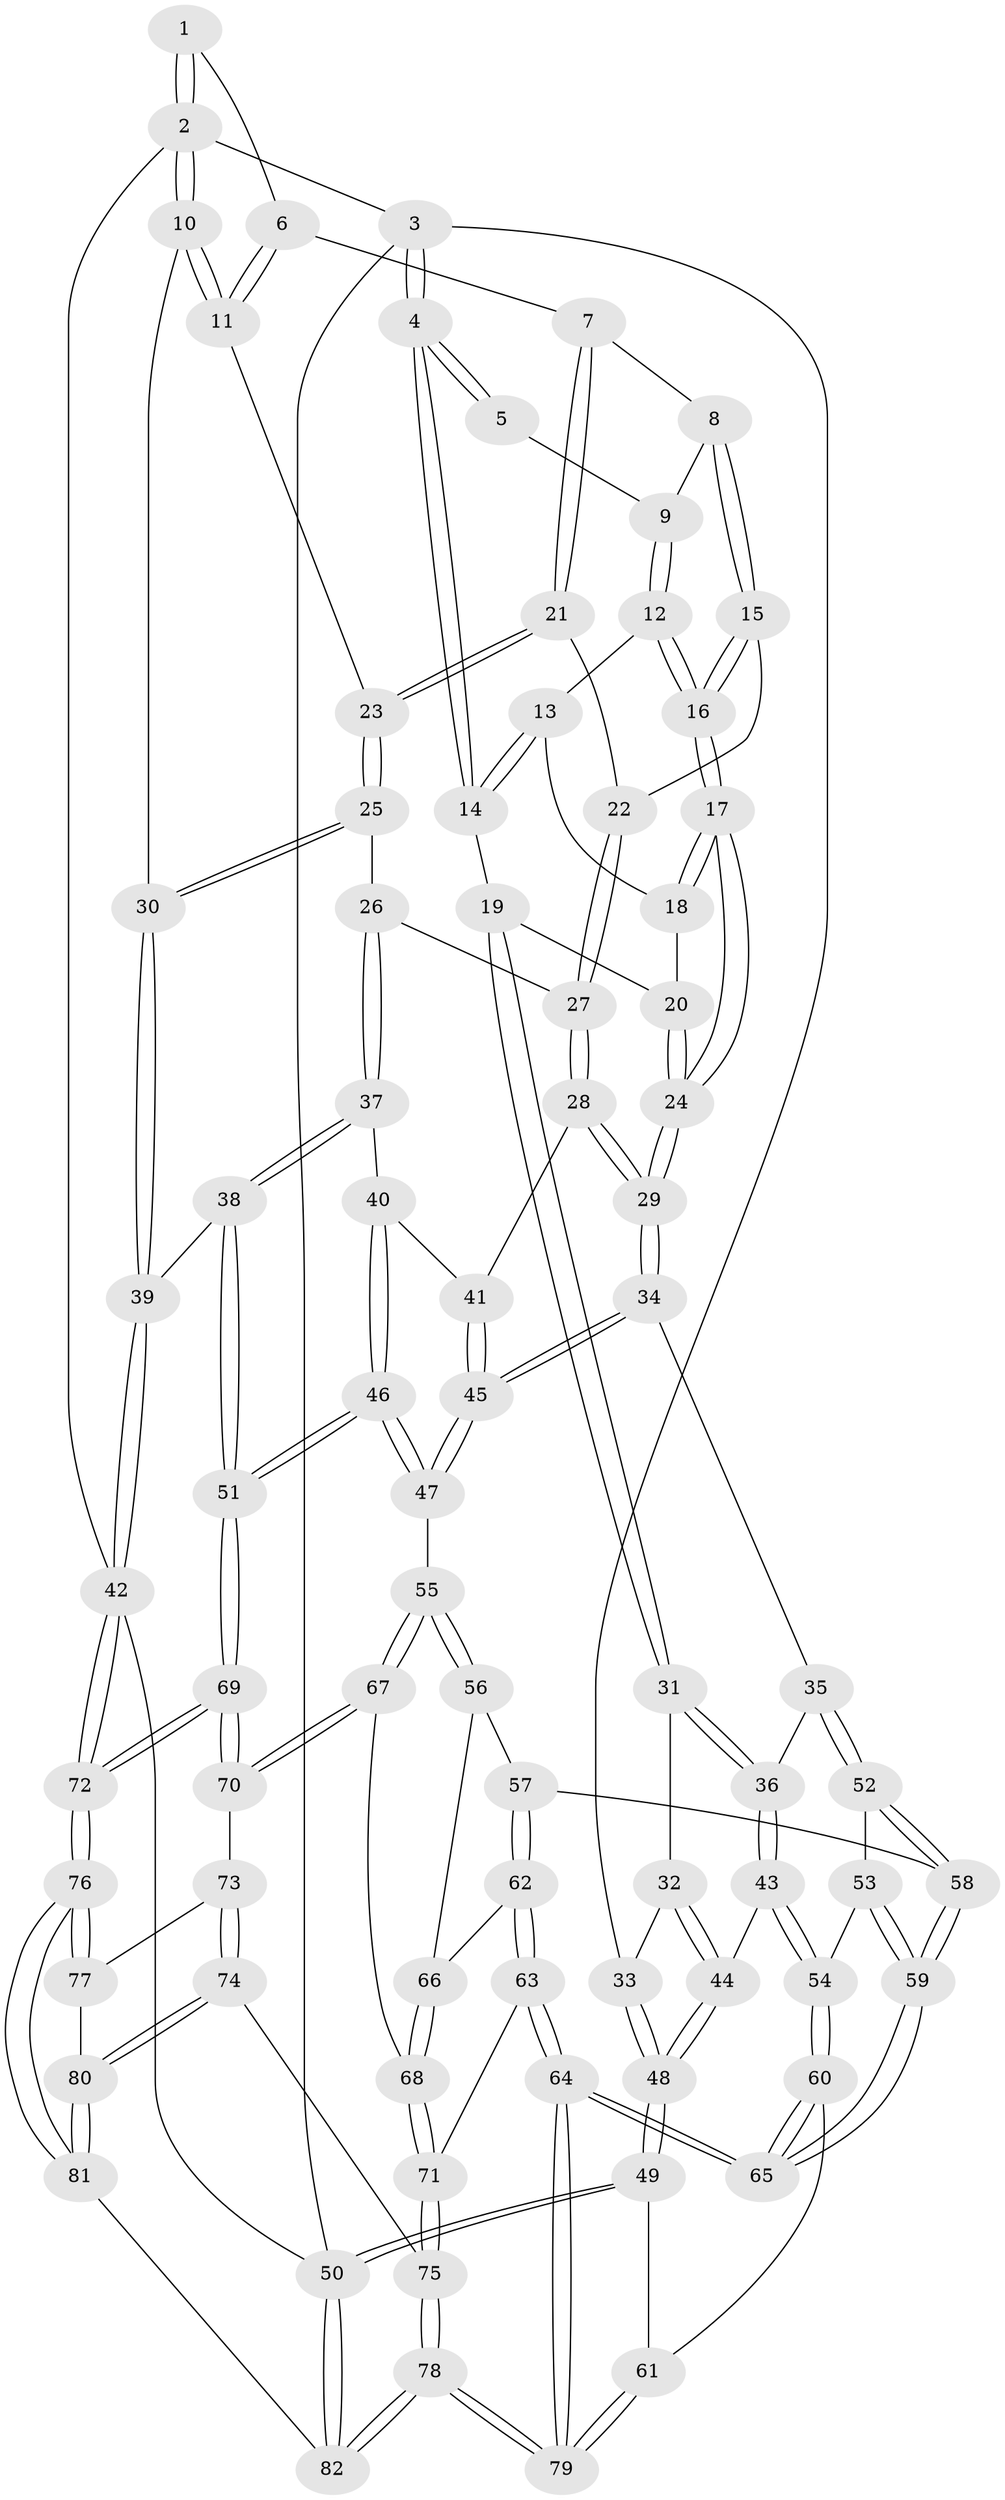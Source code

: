 // Generated by graph-tools (version 1.1) at 2025/51/03/09/25 03:51:09]
// undirected, 82 vertices, 202 edges
graph export_dot {
graph [start="1"]
  node [color=gray90,style=filled];
  1 [pos="+0.8267633186381628+0"];
  2 [pos="+1+0"];
  3 [pos="+0+0"];
  4 [pos="+0+0"];
  5 [pos="+0.5419461742392153+0"];
  6 [pos="+0.8076138826988631+0.051183703256210224"];
  7 [pos="+0.774980914184641+0.10148036041771939"];
  8 [pos="+0.6771051026211445+0.11121107899235222"];
  9 [pos="+0.5764251218843428+0.09527429733928748"];
  10 [pos="+1+0.10537035492963465"];
  11 [pos="+1+0.14335377858174145"];
  12 [pos="+0.5623348229891133+0.11010369635775066"];
  13 [pos="+0.5260563068720775+0.12645913109745024"];
  14 [pos="+0.16731120417269205+0.0860273227054808"];
  15 [pos="+0.628475107198976+0.2929601340221851"];
  16 [pos="+0.6243396677753817+0.29395358064570304"];
  17 [pos="+0.5419259560696399+0.3545650770931727"];
  18 [pos="+0.5135645886930348+0.18317981021058874"];
  19 [pos="+0.21684005031131412+0.18394609829203803"];
  20 [pos="+0.4008599845972603+0.2624635063693612"];
  21 [pos="+0.7940969348813552+0.2543246040924471"];
  22 [pos="+0.725381718602165+0.2922013154754977"];
  23 [pos="+0.8621407512967342+0.2939776020222567"];
  24 [pos="+0.5369328965829853+0.3608264734734357"];
  25 [pos="+0.8824839061688141+0.32548132289201703"];
  26 [pos="+0.8857112707876996+0.3707114595296723"];
  27 [pos="+0.7271124472579183+0.42211940270321485"];
  28 [pos="+0.7020477233865281+0.48526175315785036"];
  29 [pos="+0.5235266730053055+0.4871282428822182"];
  30 [pos="+1+0.24701255594541943"];
  31 [pos="+0.24095792994714538+0.39780936586657734"];
  32 [pos="+0.12051146763302002+0.5032269043203642"];
  33 [pos="+0+0.42869700506158454"];
  34 [pos="+0.4888226289664773+0.5291610200896723"];
  35 [pos="+0.4731236141712275+0.5387639227529124"];
  36 [pos="+0.3548086989335458+0.48930013757568136"];
  37 [pos="+0.9331634352107899+0.5301359990207906"];
  38 [pos="+1+0.5704972595523639"];
  39 [pos="+1+0.5716703660186061"];
  40 [pos="+0.8322284845570087+0.5485626655208934"];
  41 [pos="+0.789590032687388+0.5448006913685676"];
  42 [pos="+1+1"];
  43 [pos="+0.1742018587975765+0.6678493720381009"];
  44 [pos="+0.1419988749233375+0.6435651586692259"];
  45 [pos="+0.6853939264776896+0.6730718413944191"];
  46 [pos="+0.7789983066809257+0.7640489996899041"];
  47 [pos="+0.6997870360917152+0.7459080635286299"];
  48 [pos="+0+0.7489134925450077"];
  49 [pos="+0+0.7680861039618606"];
  50 [pos="+0+1"];
  51 [pos="+0.8602232201041652+0.8150634436842241"];
  52 [pos="+0.45419872899801567+0.6138883541043625"];
  53 [pos="+0.2277785546491223+0.6791074422093796"];
  54 [pos="+0.18902136107771741+0.6895371507292873"];
  55 [pos="+0.6909647525973187+0.7526868228309986"];
  56 [pos="+0.6059689812291146+0.7522972396871458"];
  57 [pos="+0.49209020035150774+0.6917980729226848"];
  58 [pos="+0.45553108210026044+0.6515170743012338"];
  59 [pos="+0.4071240202225852+0.7360262869982512"];
  60 [pos="+0.2077784174624068+0.7848892670031221"];
  61 [pos="+0+0.7855580773757455"];
  62 [pos="+0.5270862639433749+0.8204767341986913"];
  63 [pos="+0.5122506866032381+0.8461248519030332"];
  64 [pos="+0.2894901447530144+0.9630606310754954"];
  65 [pos="+0.2889532862309887+0.9497783608414445"];
  66 [pos="+0.568203026329869+0.8150871698840289"];
  67 [pos="+0.6640010034353622+0.8317467149686636"];
  68 [pos="+0.6246921273351524+0.8706982535492597"];
  69 [pos="+0.8748735603951908+0.8659913022128225"];
  70 [pos="+0.7419158215885693+0.9105912698944235"];
  71 [pos="+0.6081928242398458+0.9157790486069977"];
  72 [pos="+1+1"];
  73 [pos="+0.7206876265897282+0.9335390873464076"];
  74 [pos="+0.6360470331709639+0.9601328597713211"];
  75 [pos="+0.6082518000043424+0.9220136923749249"];
  76 [pos="+0.9375640856252587+1"];
  77 [pos="+0.7439197996953009+0.9896108732569275"];
  78 [pos="+0.28427670869789534+1"];
  79 [pos="+0.2828333131911684+1"];
  80 [pos="+0.6357012239574078+0.9924939366684745"];
  81 [pos="+0.622133378933778+1"];
  82 [pos="+0.2694494575845923+1"];
  1 -- 2;
  1 -- 2;
  1 -- 6;
  2 -- 3;
  2 -- 10;
  2 -- 10;
  2 -- 42;
  3 -- 4;
  3 -- 4;
  3 -- 33;
  3 -- 50;
  4 -- 5;
  4 -- 5;
  4 -- 14;
  4 -- 14;
  5 -- 9;
  6 -- 7;
  6 -- 11;
  6 -- 11;
  7 -- 8;
  7 -- 21;
  7 -- 21;
  8 -- 9;
  8 -- 15;
  8 -- 15;
  9 -- 12;
  9 -- 12;
  10 -- 11;
  10 -- 11;
  10 -- 30;
  11 -- 23;
  12 -- 13;
  12 -- 16;
  12 -- 16;
  13 -- 14;
  13 -- 14;
  13 -- 18;
  14 -- 19;
  15 -- 16;
  15 -- 16;
  15 -- 22;
  16 -- 17;
  16 -- 17;
  17 -- 18;
  17 -- 18;
  17 -- 24;
  17 -- 24;
  18 -- 20;
  19 -- 20;
  19 -- 31;
  19 -- 31;
  20 -- 24;
  20 -- 24;
  21 -- 22;
  21 -- 23;
  21 -- 23;
  22 -- 27;
  22 -- 27;
  23 -- 25;
  23 -- 25;
  24 -- 29;
  24 -- 29;
  25 -- 26;
  25 -- 30;
  25 -- 30;
  26 -- 27;
  26 -- 37;
  26 -- 37;
  27 -- 28;
  27 -- 28;
  28 -- 29;
  28 -- 29;
  28 -- 41;
  29 -- 34;
  29 -- 34;
  30 -- 39;
  30 -- 39;
  31 -- 32;
  31 -- 36;
  31 -- 36;
  32 -- 33;
  32 -- 44;
  32 -- 44;
  33 -- 48;
  33 -- 48;
  34 -- 35;
  34 -- 45;
  34 -- 45;
  35 -- 36;
  35 -- 52;
  35 -- 52;
  36 -- 43;
  36 -- 43;
  37 -- 38;
  37 -- 38;
  37 -- 40;
  38 -- 39;
  38 -- 51;
  38 -- 51;
  39 -- 42;
  39 -- 42;
  40 -- 41;
  40 -- 46;
  40 -- 46;
  41 -- 45;
  41 -- 45;
  42 -- 72;
  42 -- 72;
  42 -- 50;
  43 -- 44;
  43 -- 54;
  43 -- 54;
  44 -- 48;
  44 -- 48;
  45 -- 47;
  45 -- 47;
  46 -- 47;
  46 -- 47;
  46 -- 51;
  46 -- 51;
  47 -- 55;
  48 -- 49;
  48 -- 49;
  49 -- 50;
  49 -- 50;
  49 -- 61;
  50 -- 82;
  50 -- 82;
  51 -- 69;
  51 -- 69;
  52 -- 53;
  52 -- 58;
  52 -- 58;
  53 -- 54;
  53 -- 59;
  53 -- 59;
  54 -- 60;
  54 -- 60;
  55 -- 56;
  55 -- 56;
  55 -- 67;
  55 -- 67;
  56 -- 57;
  56 -- 66;
  57 -- 58;
  57 -- 62;
  57 -- 62;
  58 -- 59;
  58 -- 59;
  59 -- 65;
  59 -- 65;
  60 -- 61;
  60 -- 65;
  60 -- 65;
  61 -- 79;
  61 -- 79;
  62 -- 63;
  62 -- 63;
  62 -- 66;
  63 -- 64;
  63 -- 64;
  63 -- 71;
  64 -- 65;
  64 -- 65;
  64 -- 79;
  64 -- 79;
  66 -- 68;
  66 -- 68;
  67 -- 68;
  67 -- 70;
  67 -- 70;
  68 -- 71;
  68 -- 71;
  69 -- 70;
  69 -- 70;
  69 -- 72;
  69 -- 72;
  70 -- 73;
  71 -- 75;
  71 -- 75;
  72 -- 76;
  72 -- 76;
  73 -- 74;
  73 -- 74;
  73 -- 77;
  74 -- 75;
  74 -- 80;
  74 -- 80;
  75 -- 78;
  75 -- 78;
  76 -- 77;
  76 -- 77;
  76 -- 81;
  76 -- 81;
  77 -- 80;
  78 -- 79;
  78 -- 79;
  78 -- 82;
  78 -- 82;
  80 -- 81;
  80 -- 81;
  81 -- 82;
}
